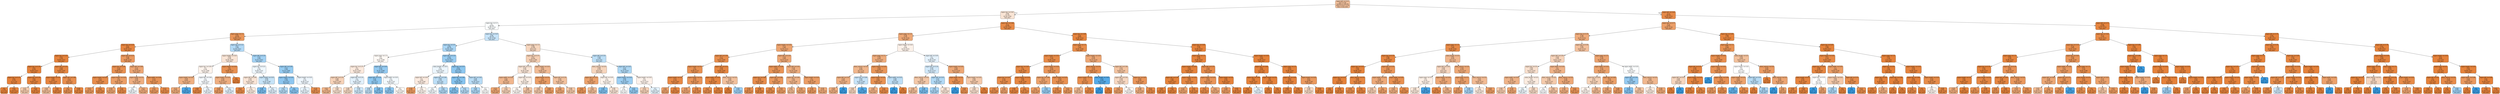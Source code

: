 digraph Tree {
node [shape=box, style="filled, rounded", color="black", fontname=helvetica] ;
edge [fontname=helvetica] ;
0 [label="region.left <= 0.53\ngini = 0.44\nsamples = 100.0%\nvalue = [0.67, 0.33]\nclass = text_item", fillcolor="#f2c09c"] ;
1 [label="region.top <= 0.81\n0.49\n71.5%\n[0.56, 0.44]\ntext_item", fillcolor="#f9e4d4"] ;
0 -> 1 [labeldistance=2.5, labelangle=45, headlabel="True"] ;
2 [label="region.top <= 0.3\n0.5\n60.6%\n[0.49, 0.51]\ntext_item", fillcolor="#fafdfe"] ;
1 -> 2 ;
3 [label="region.page <= 1.5\n0.24\n10.5%\n[0.86, 0.14]\ntext_item", fillcolor="#e9965a"] ;
2 -> 3 ;
4 [label="region.top <= 0.25\n0.07\n8.6%\n[0.97, 0.03]\ntext_item", fillcolor="#e68540"] ;
3 -> 4 ;
5 [label="region.top <= 0.22\n0.02\n7.2%\n[0.99, 0.01]\ntext_item", fillcolor="#e5823b"] ;
4 -> 5 ;
6 [label="region.top <= 0.19\n0.01\n6.5%\n[0.99, 0.01]\ntext_item", fillcolor="#e5823a"] ;
5 -> 6 ;
7 [label="region.top <= 0.12\n0.01\n4.7%\n[1.0, 0.0]\ntext_item", fillcolor="#e5813a"] ;
6 -> 7 ;
8 [label="0.0\n1.5%\n[1.0, 0.0]\ntext_item", fillcolor="#e58139"] ;
7 -> 8 ;
9 [label="0.01\n3.2%\n[0.99, 0.01]\ntext_item", fillcolor="#e5823a"] ;
7 -> 9 ;
10 [label="region.top <= 0.19\n0.03\n1.8%\n[0.99, 0.01]\ntext_item", fillcolor="#e5833c"] ;
6 -> 10 ;
11 [label="0.47\n0.0%\n[0.63, 0.37]\ntext_item", fillcolor="#f4caac"] ;
10 -> 11 ;
12 [label="0.03\n1.8%\n[0.99, 0.01]\ntext_item", fillcolor="#e5833c"] ;
10 -> 12 ;
13 [label="region.left <= 0.25\n0.08\n0.8%\n[0.96, 0.04]\ntext_item", fillcolor="#e68742"] ;
5 -> 13 ;
14 [label="region.height <= 0.0\n0.05\n0.6%\n[0.97, 0.03]\ntext_item", fillcolor="#e6843e"] ;
13 -> 14 ;
15 [label="0.44\n0.0%\n[0.68, 0.32]\ntext_item", fillcolor="#f1bd97"] ;
14 -> 15 ;
16 [label="0.05\n0.6%\n[0.98, 0.02]\ntext_item", fillcolor="#e6843e"] ;
14 -> 16 ;
17 [label="region.left <= 0.48\n0.17\n0.2%\n[0.9, 0.1]\ntext_item", fillcolor="#e88e4e"] ;
13 -> 17 ;
18 [label="0.2\n0.1%\n[0.88, 0.12]\ntext_item", fillcolor="#e89153"] ;
17 -> 18 ;
19 [label="0.06\n0.0%\n[0.97, 0.03]\ntext_item", fillcolor="#e6853f"] ;
17 -> 19 ;
20 [label="region.left <= 0.23\n0.26\n1.4%\n[0.84, 0.16]\ntext_item", fillcolor="#ea985e"] ;
4 -> 20 ;
21 [label="region.top <= 0.29\n0.19\n0.8%\n[0.89, 0.11]\ntext_item", fillcolor="#e89051"] ;
20 -> 21 ;
22 [label="region.height <= 0.01\n0.15\n0.6%\n[0.92, 0.08]\ntext_item", fillcolor="#e78c4b"] ;
21 -> 22 ;
23 [label="0.27\n0.1%\n[0.84, 0.16]\ntext_item", fillcolor="#ea995e"] ;
22 -> 23 ;
24 [label="0.11\n0.5%\n[0.94, 0.06]\ntext_item", fillcolor="#e78946"] ;
22 -> 24 ;
25 [label="region.height <= 0.01\n0.3\n0.2%\n[0.81, 0.19]\ntext_item", fillcolor="#eb9e66"] ;
21 -> 25 ;
26 [label="0.34\n0.2%\n[0.78, 0.22]\ntext_item", fillcolor="#eca470"] ;
25 -> 26 ;
27 [label="0.12\n0.0%\n[0.93, 0.07]\ntext_item", fillcolor="#e78a47"] ;
25 -> 27 ;
28 [label="region.left <= 0.46\n0.35\n0.5%\n[0.77, 0.23]\ntext_item", fillcolor="#eda674"] ;
20 -> 28 ;
29 [label="region.height <= 0.0\n0.39\n0.4%\n[0.74, 0.26]\ntext_item", fillcolor="#eeae80"] ;
28 -> 29 ;
30 [label="0.5\n0.0%\n[0.48, 0.52]\ntext_item", fillcolor="#f3f9fd"] ;
29 -> 30 ;
31 [label="0.37\n0.4%\n[0.75, 0.25]\ntext_item", fillcolor="#eeaa7a"] ;
29 -> 31 ;
32 [label="region.width <= 0.06\n0.23\n0.1%\n[0.87, 0.13]\ntext_item", fillcolor="#e99456"] ;
28 -> 32 ;
33 [label="0.27\n0.1%\n[0.84, 0.16]\ntext_item", fillcolor="#ea995f"] ;
32 -> 33 ;
34 [label="0.13\n0.1%\n[0.93, 0.07]\ntext_item", fillcolor="#e78b49"] ;
32 -> 34 ;
35 [label="region.top <= 0.12\n0.47\n1.9%\n[0.38, 0.62]\ntext_item", fillcolor="#b1d8f5"] ;
3 -> 35 ;
36 [label="region.height <= 0.01\n0.49\n0.3%\n[0.56, 0.44]\ntext_item", fillcolor="#f9e4d5"] ;
35 -> 36 ;
37 [label="region.top <= 0.05\n0.5\n0.3%\n[0.52, 0.48]\ntext_item", fillcolor="#fdf3ec"] ;
36 -> 37 ;
38 [label="region.height <= 0.01\n0.39\n0.0%\n[0.73, 0.27]\ntext_item", fillcolor="#eeaf81"] ;
37 -> 38 ;
39 [label="0.37\n0.0%\n[0.75, 0.25]\ntext_item", fillcolor="#edaa79"] ;
38 -> 39 ;
40 [label="0.17\n0.0%\n[0.09, 0.91]\ntext_item", fillcolor="#4da7e8"] ;
38 -> 40 ;
41 [label="region.left <= 0.06\n0.5\n0.2%\n[0.49, 0.51]\ntext_item", fillcolor="#f6fafe"] ;
37 -> 41 ;
42 [label="0.09\n0.0%\n[0.95, 0.05]\ntext_item", fillcolor="#e68743"] ;
41 -> 42 ;
43 [label="0.5\n0.2%\n[0.48, 0.52]\ntext_item", fillcolor="#eef6fd"] ;
41 -> 43 ;
44 [label="region.height <= 0.01\n0.2\n0.0%\n[0.89, 0.11]\ntext_item", fillcolor="#e89152"] ;
36 -> 44 ;
45 [label="region.height <= 0.01\n0.39\n0.0%\n[0.73, 0.27]\ntext_item", fillcolor="#eeae80"] ;
44 -> 45 ;
46 [label="0.29\n0.0%\n[0.82, 0.18]\ntext_item", fillcolor="#eb9c63"] ;
45 -> 46 ;
47 [label="0.5\n0.0%\n[0.46, 0.54]\ntext_item", fillcolor="#e1f0fb"] ;
45 -> 47 ;
48 [label="0.0\n0.0%\n[1.0, 0.0]\ntext_item", fillcolor="#e58139"] ;
44 -> 48 ;
49 [label="region.left <= 0.14\n0.45\n1.6%\n[0.35, 0.65]\ntext_item", fillcolor="#a2d1f3"] ;
35 -> 49 ;
50 [label="region.top <= 0.21\n0.5\n0.3%\n[0.48, 0.52]\ntext_item", fillcolor="#eff7fd"] ;
49 -> 50 ;
51 [label="region.left <= 0.04\n0.49\n0.1%\n[0.56, 0.44]\ntext_item", fillcolor="#f9e4d5"] ;
50 -> 51 ;
52 [label="0.13\n0.0%\n[0.93, 0.07]\ntext_item", fillcolor="#e78a48"] ;
51 -> 52 ;
53 [label="0.5\n0.1%\n[0.55, 0.45]\ntext_item", fillcolor="#fbeade"] ;
51 -> 53 ;
54 [label="region.height <= 0.01\n0.49\n0.2%\n[0.42, 0.58]\ntext_item", fillcolor="#c6e3f7"] ;
50 -> 54 ;
55 [label="0.36\n0.0%\n[0.24, 0.76]\ntext_item", fillcolor="#77bbed"] ;
54 -> 55 ;
56 [label="0.5\n0.1%\n[0.45, 0.55]\ntext_item", fillcolor="#deeefb"] ;
54 -> 56 ;
57 [label="region.left <= 0.45\n0.43\n1.4%\n[0.32, 0.68]\ntext_item", fillcolor="#95cbf1"] ;
49 -> 57 ;
58 [label="region.height <= 0.01\n0.42\n1.2%\n[0.3, 0.7]\ntext_item", fillcolor="#8dc6f0"] ;
57 -> 58 ;
59 [label="0.47\n0.3%\n[0.38, 0.62]\ntext_item", fillcolor="#b4daf5"] ;
58 -> 59 ;
60 [label="0.4\n0.9%\n[0.27, 0.73]\ntext_item", fillcolor="#84c2ef"] ;
58 -> 60 ;
61 [label="region.height <= 0.01\n0.5\n0.1%\n[0.48, 0.52]\ntext_item", fillcolor="#eef6fd"] ;
57 -> 61 ;
62 [label="0.5\n0.1%\n[0.47, 0.53]\ntext_item", fillcolor="#e7f3fc"] ;
61 -> 62 ;
63 [label="0.19\n0.0%\n[0.89, 0.11]\ntext_item", fillcolor="#e89051"] ;
61 -> 63 ;
64 [label="region.top <= 0.63\n0.49\n50.1%\n[0.42, 0.58]\ntext_item", fillcolor="#c7e3f8"] ;
2 -> 64 ;
65 [label="region.top <= 0.4\n0.46\n38.7%\n[0.36, 0.64]\ntext_item", fillcolor="#aad5f4"] ;
64 -> 65 ;
66 [label="region.page <= 1.5\n0.5\n7.6%\n[0.51, 0.49]\ntext_item", fillcolor="#fef9f5"] ;
65 -> 66 ;
67 [label="region.top <= 0.37\n0.5\n6.5%\n[0.55, 0.45]\ntext_item", fillcolor="#fbe9dd"] ;
66 -> 67 ;
68 [label="region.left <= 0.14\n0.48\n3.8%\n[0.61, 0.39]\ntext_item", fillcolor="#f6d2b8"] ;
67 -> 68 ;
69 [label="0.41\n1.0%\n[0.71, 0.29]\ntext_item", fillcolor="#efb489"] ;
68 -> 69 ;
70 [label="0.49\n2.8%\n[0.57, 0.43]\ntext_item", fillcolor="#f8dfcd"] ;
68 -> 70 ;
71 [label="region.left <= 0.14\n0.5\n2.7%\n[0.46, 0.54]\ntext_item", fillcolor="#e1f0fb"] ;
67 -> 71 ;
72 [label="0.48\n0.6%\n[0.59, 0.41]\ntext_item", fillcolor="#f7dac4"] ;
71 -> 72 ;
73 [label="0.49\n2.1%\n[0.43, 0.57]\ntext_item", fillcolor="#cce6f8"] ;
71 -> 73 ;
74 [label="region.left <= 0.45\n0.43\n1.1%\n[0.32, 0.68]\ntext_item", fillcolor="#94caf1"] ;
66 -> 74 ;
75 [label="region.left <= 0.16\n0.42\n1.0%\n[0.3, 0.7]\ntext_item", fillcolor="#8dc7f0"] ;
74 -> 75 ;
76 [label="0.48\n0.2%\n[0.4, 0.6]\ntext_item", fillcolor="#bedff6"] ;
75 -> 76 ;
77 [label="0.39\n0.8%\n[0.27, 0.73]\ntext_item", fillcolor="#81c1ee"] ;
75 -> 77 ;
78 [label="region.width <= 0.01\n0.5\n0.1%\n[0.48, 0.52]\ntext_item", fillcolor="#f3f9fd"] ;
74 -> 78 ;
79 [label="0.41\n0.0%\n[0.29, 0.71]\ntext_item", fillcolor="#8bc6f0"] ;
78 -> 79 ;
80 [label="0.5\n0.1%\n[0.51, 0.49]\ntext_item", fillcolor="#fdf8f4"] ;
78 -> 80 ;
81 [label="region.left <= 0.14\n0.44\n31.0%\n[0.33, 0.67]\ntext_item", fillcolor="#99cdf2"] ;
65 -> 81 ;
82 [label="value_length <= 10.0\n0.5\n5.2%\n[0.47, 0.53]\ntext_item", fillcolor="#ebf5fc"] ;
81 -> 82 ;
83 [label="region.left <= 0.05\n0.5\n2.6%\n[0.54, 0.46]\ntext_item", fillcolor="#fbeadf"] ;
82 -> 83 ;
84 [label="0.28\n0.2%\n[0.83, 0.17]\ntext_item", fillcolor="#ea9a60"] ;
83 -> 84 ;
85 [label="0.5\n2.5%\n[0.53, 0.47]\ntext_item", fillcolor="#fcf2eb"] ;
83 -> 85 ;
86 [label="region.top <= 0.44\n0.48\n2.5%\n[0.4, 0.6]\ntext_item", fillcolor="#bcdef6"] ;
82 -> 86 ;
87 [label="0.5\n0.6%\n[0.49, 0.51]\ntext_item", fillcolor="#f4fafe"] ;
86 -> 87 ;
88 [label="0.47\n2.0%\n[0.37, 0.63]\ntext_item", fillcolor="#afd7f4"] ;
86 -> 88 ;
89 [label="region.top <= 0.57\n0.42\n25.9%\n[0.3, 0.7]\ntext_item", fillcolor="#8dc7f0"] ;
81 -> 89 ;
90 [label="region.left <= 0.46\n0.4\n21.3%\n[0.28, 0.72]\ntext_item", fillcolor="#85c3ef"] ;
89 -> 90 ;
91 [label="0.39\n19.0%\n[0.27, 0.73]\ntext_item", fillcolor="#81c1ee"] ;
90 -> 91 ;
92 [label="0.47\n2.3%\n[0.38, 0.62]\ntext_item", fillcolor="#b3d9f5"] ;
90 -> 92 ;
93 [label="region.left <= 0.42\n0.48\n4.6%\n[0.39, 0.61]\ntext_item", fillcolor="#b8dcf6"] ;
89 -> 93 ;
94 [label="0.46\n3.8%\n[0.37, 0.63]\ntext_item", fillcolor="#abd6f4"] ;
93 -> 94 ;
95 [label="0.5\n0.8%\n[0.5, 0.5]\ntext_item", fillcolor="#fffefd"] ;
93 -> 95 ;
96 [label="region.page <= 1.5\n0.48\n11.4%\n[0.6, 0.4]\ntext_item", fillcolor="#f6d6be"] ;
64 -> 96 ;
97 [label="region.top <= 0.71\n0.47\n10.4%\n[0.62, 0.38]\ntext_item", fillcolor="#f5cfb3"] ;
96 -> 97 ;
98 [label="region.left <= 0.13\n0.49\n5.5%\n[0.56, 0.44]\ntext_item", fillcolor="#f9e4d5"] ;
97 -> 98 ;
99 [label="region.width <= 0.05\n0.42\n0.8%\n[0.7, 0.3]\ntext_item", fillcolor="#f0b68d"] ;
98 -> 99 ;
100 [label="0.35\n0.4%\n[0.78, 0.22]\ntext_item", fillcolor="#eca571"] ;
99 -> 100 ;
101 [label="0.47\n0.4%\n[0.62, 0.38]\ntext_item", fillcolor="#f5d0b5"] ;
99 -> 101 ;
102 [label="region.left <= 0.43\n0.5\n4.7%\n[0.54, 0.46]\ntext_item", fillcolor="#fbeee4"] ;
98 -> 102 ;
103 [label="0.5\n3.9%\n[0.51, 0.49]\ntext_item", fillcolor="#fef8f4"] ;
102 -> 103 ;
104 [label="0.46\n0.8%\n[0.65, 0.35]\ntext_item", fillcolor="#f3c5a4"] ;
102 -> 104 ;
105 [label="region.height <= 0.01\n0.43\n4.9%\n[0.68, 0.32]\ntext_item", fillcolor="#f1bb95"] ;
97 -> 105 ;
106 [label="region.height <= 0.0\n0.3\n0.6%\n[0.82, 0.18]\ntext_item", fillcolor="#eb9d65"] ;
105 -> 106 ;
107 [label="0.46\n0.0%\n[0.64, 0.36]\ntext_item", fillcolor="#f4c8a9"] ;
106 -> 107 ;
108 [label="0.28\n0.6%\n[0.83, 0.17]\ntext_item", fillcolor="#ea9b62"] ;
106 -> 108 ;
109 [label="region.left <= 0.14\n0.45\n4.3%\n[0.66, 0.34]\ntext_item", fillcolor="#f2c19d"] ;
105 -> 109 ;
110 [label="0.35\n0.8%\n[0.77, 0.23]\ntext_item", fillcolor="#eda673"] ;
109 -> 110 ;
111 [label="0.46\n3.5%\n[0.64, 0.36]\ntext_item", fillcolor="#f4c8a8"] ;
109 -> 111 ;
112 [label="region.left <= 0.14\n0.48\n1.0%\n[0.4, 0.6]\ntext_item", fillcolor="#bcdef6"] ;
96 -> 112 ;
113 [label="bbox_volumn <= 0.0\n0.48\n0.1%\n[0.6, 0.4]\ntext_item", fillcolor="#f6d5bd"] ;
112 -> 113 ;
114 [label="region.left <= 0.11\n0.33\n0.0%\n[0.79, 0.21]\ntext_item", fillcolor="#eca26c"] ;
113 -> 114 ;
115 [label="0.23\n0.0%\n[0.87, 0.13]\ntext_item", fillcolor="#e99457"] ;
114 -> 115 ;
116 [label="0.43\n0.0%\n[0.68, 0.32]\ntext_item", fillcolor="#f1bc95"] ;
114 -> 116 ;
117 [label="region.left <= 0.05\n0.5\n0.1%\n[0.53, 0.47]\ntext_item", fillcolor="#fcf3ec"] ;
113 -> 117 ;
118 [label="0.38\n0.0%\n[0.26, 0.74]\ntext_item", fillcolor="#7dbfee"] ;
117 -> 118 ;
119 [label="0.49\n0.1%\n[0.56, 0.44]\ntext_item", fillcolor="#f9e3d4"] ;
117 -> 119 ;
120 [label="region.left <= 0.41\n0.47\n0.9%\n[0.37, 0.63]\ntext_item", fillcolor="#add7f4"] ;
112 -> 120 ;
121 [label="region.height <= 0.01\n0.44\n0.7%\n[0.33, 0.67]\ntext_item", fillcolor="#9ccef2"] ;
120 -> 121 ;
122 [label="0.5\n0.1%\n[0.5, 0.5]\ntext_item", fillcolor="#feffff"] ;
121 -> 122 ;
123 [label="0.43\n0.6%\n[0.31, 0.69]\ntext_item", fillcolor="#91c9f1"] ;
121 -> 123 ;
124 [label="region.height <= 0.01\n0.5\n0.2%\n[0.53, 0.47]\ntext_item", fillcolor="#fcf1ea"] ;
120 -> 124 ;
125 [label="0.47\n0.1%\n[0.61, 0.39]\ntext_item", fillcolor="#f5d0b6"] ;
124 -> 125 ;
126 [label="0.5\n0.1%\n[0.46, 0.54]\ntext_item", fillcolor="#e2f1fb"] ;
124 -> 126 ;
127 [label="region.top <= 0.86\n0.12\n10.9%\n[0.94, 0.06]\ntext_item", fillcolor="#e78a47"] ;
1 -> 127 ;
128 [label="region.page <= 1.5\n0.36\n2.1%\n[0.76, 0.24]\ntext_item", fillcolor="#eda876"] ;
127 -> 128 ;
129 [label="region.height <= 0.01\n0.33\n1.9%\n[0.79, 0.21]\ntext_item", fillcolor="#eca36e"] ;
128 -> 129 ;
130 [label="region.left <= 0.36\n0.17\n0.3%\n[0.91, 0.09]\ntext_item", fillcolor="#e88e4d"] ;
129 -> 130 ;
131 [label="region.height <= 0.0\n0.2\n0.2%\n[0.89, 0.11]\ntext_item", fillcolor="#e89152"] ;
130 -> 131 ;
132 [label="region.height <= 0.0\n0.12\n0.1%\n[0.94, 0.06]\ntext_item", fillcolor="#e78946"] ;
131 -> 132 ;
133 [label="0.32\n0.0%\n[0.8, 0.2]\ntext_item", fillcolor="#eca16b"] ;
132 -> 133 ;
134 [label="0.07\n0.1%\n[0.96, 0.04]\ntext_item", fillcolor="#e68641"] ;
132 -> 134 ;
135 [label="region.height <= 0.0\n0.24\n0.1%\n[0.86, 0.14]\ntext_item", fillcolor="#e99559"] ;
131 -> 135 ;
136 [label="0.34\n0.1%\n[0.79, 0.21]\ntext_item", fillcolor="#eca36f"] ;
135 -> 136 ;
137 [label="0.16\n0.1%\n[0.91, 0.09]\ntext_item", fillcolor="#e88d4c"] ;
135 -> 137 ;
138 [label="region.left <= 0.53\n0.08\n0.1%\n[0.96, 0.04]\ntext_item", fillcolor="#e68742"] ;
130 -> 138 ;
139 [label="region.width <= 0.01\n0.07\n0.1%\n[0.96, 0.04]\ntext_item", fillcolor="#e68641"] ;
138 -> 139 ;
140 [label="0.17\n0.0%\n[0.91, 0.09]\ntext_item", fillcolor="#e88e4d"] ;
139 -> 140 ;
141 [label="0.05\n0.1%\n[0.97, 0.03]\ntext_item", fillcolor="#e6843e"] ;
139 -> 141 ;
142 [label="bbox_volumn <= 0.0\n0.44\n0.0%\n[0.67, 0.33]\ntext_item", fillcolor="#f2c09c"] ;
138 -> 142 ;
143 [label="0.0\n0.0%\n[1.0, 0.0]\ntext_item", fillcolor="#e58139"] ;
142 -> 143 ;
144 [label="0.44\n0.0%\n[0.33, 0.67]\ntext_item", fillcolor="#9ccef2"] ;
142 -> 144 ;
145 [label="region.left <= 0.14\n0.36\n1.6%\n[0.77, 0.23]\ntext_item", fillcolor="#eda775"] ;
129 -> 145 ;
146 [label="region.width <= 0.04\n0.23\n0.3%\n[0.87, 0.13]\ntext_item", fillcolor="#e99456"] ;
145 -> 146 ;
147 [label="region.top <= 0.84\n0.15\n0.1%\n[0.92, 0.08]\ntext_item", fillcolor="#e78c4b"] ;
146 -> 147 ;
148 [label="0.19\n0.1%\n[0.89, 0.11]\ntext_item", fillcolor="#e89051"] ;
147 -> 148 ;
149 [label="0.08\n0.0%\n[0.96, 0.04]\ntext_item", fillcolor="#e68641"] ;
147 -> 149 ;
150 [label="region.left <= 0.08\n0.27\n0.2%\n[0.84, 0.16]\ntext_item", fillcolor="#ea995e"] ;
146 -> 150 ;
151 [label="0.15\n0.0%\n[0.92, 0.08]\ntext_item", fillcolor="#e78c4a"] ;
150 -> 151 ;
152 [label="0.29\n0.2%\n[0.82, 0.18]\ntext_item", fillcolor="#eb9c63"] ;
150 -> 152 ;
153 [label="region.left <= 0.41\n0.38\n1.3%\n[0.74, 0.26]\ntext_item", fillcolor="#eead7e"] ;
145 -> 153 ;
154 [label="region.top <= 0.85\n0.41\n1.0%\n[0.72, 0.28]\ntext_item", fillcolor="#efb387"] ;
153 -> 154 ;
155 [label="0.42\n0.7%\n[0.7, 0.3]\ntext_item", fillcolor="#f0b88f"] ;
154 -> 155 ;
156 [label="0.34\n0.2%\n[0.78, 0.22]\ntext_item", fillcolor="#eca46f"] ;
154 -> 156 ;
157 [label="region.height <= 0.01\n0.3\n0.3%\n[0.82, 0.18]\ntext_item", fillcolor="#eb9d65"] ;
153 -> 157 ;
158 [label="0.26\n0.2%\n[0.84, 0.16]\ntext_item", fillcolor="#ea985d"] ;
157 -> 158 ;
159 [label="0.36\n0.1%\n[0.77, 0.23]\ntext_item", fillcolor="#eda876"] ;
157 -> 159 ;
160 [label="region.height <= 0.01\n0.5\n0.2%\n[0.53, 0.47]\ntext_item", fillcolor="#fcf1e9"] ;
128 -> 160 ;
161 [label="region.page <= 2.5\n0.38\n0.0%\n[0.75, 0.25]\ntext_item", fillcolor="#eeac7d"] ;
160 -> 161 ;
162 [label="bbox_volumn <= 0.0\n0.42\n0.0%\n[0.7, 0.3]\ntext_item", fillcolor="#f0b68c"] ;
161 -> 162 ;
163 [label="region.left <= 0.52\n0.39\n0.0%\n[0.73, 0.27]\ntext_item", fillcolor="#efb082"] ;
162 -> 163 ;
164 [label="0.39\n0.0%\n[0.74, 0.26]\ntext_item", fillcolor="#eeae80"] ;
163 -> 164 ;
165 [label="0.0\n0.0%\n[0.0, 1.0]\ntext_item", fillcolor="#399de5"] ;
163 -> 165 ;
166 [label="region.top <= 0.84\n0.49\n0.0%\n[0.42, 0.58]\ntext_item", fillcolor="#c6e3f8"] ;
162 -> 166 ;
167 [label="0.48\n0.0%\n[0.6, 0.4]\ntext_item", fillcolor="#f6d5bd"] ;
166 -> 167 ;
168 [label="0.2\n0.0%\n[0.11, 0.89]\ntext_item", fillcolor="#52a9e8"] ;
166 -> 168 ;
169 [label="region.height <= 0.01\n0.24\n0.0%\n[0.86, 0.14]\ntext_item", fillcolor="#e99659"] ;
161 -> 169 ;
170 [label="region.height <= 0.0\n0.21\n0.0%\n[0.88, 0.12]\ntext_item", fillcolor="#e89253"] ;
169 -> 170 ;
171 [label="0.39\n0.0%\n[0.73, 0.27]\ntext_item", fillcolor="#efaf82"] ;
170 -> 171 ;
172 [label="0.12\n0.0%\n[0.93, 0.07]\ntext_item", fillcolor="#e78a47"] ;
170 -> 172 ;
173 [label="region.width <= 0.01\n0.48\n0.0%\n[0.4, 0.6]\ntext_item", fillcolor="#bddef6"] ;
169 -> 173 ;
174 [label="0.0\n0.0%\n[0.0, 1.0]\ntext_item", fillcolor="#399de5"] ;
173 -> 174 ;
175 [label="0.0\n0.0%\n[1.0, 0.0]\ntext_item", fillcolor="#e58139"] ;
173 -> 175 ;
176 [label="region.left <= 0.45\n0.5\n0.2%\n[0.46, 0.54]\ntext_item", fillcolor="#e4f1fb"] ;
160 -> 176 ;
177 [label="region.left <= 0.16\n0.49\n0.1%\n[0.43, 0.57]\ntext_item", fillcolor="#d1e8f9"] ;
176 -> 177 ;
178 [label="bbox_volumn <= 0.0\n0.46\n0.0%\n[0.64, 0.36]\ntext_item", fillcolor="#f3c7a7"] ;
177 -> 178 ;
179 [label="0.44\n0.0%\n[0.68, 0.32]\ntext_item", fillcolor="#f1bc96"] ;
178 -> 179 ;
180 [label="0.36\n0.0%\n[0.24, 0.76]\ntext_item", fillcolor="#77bced"] ;
178 -> 180 ;
181 [label="region.left <= 0.41\n0.47\n0.1%\n[0.38, 0.62]\ntext_item", fillcolor="#b1d9f5"] ;
177 -> 181 ;
182 [label="0.46\n0.1%\n[0.36, 0.64]\ntext_item", fillcolor="#a8d4f4"] ;
181 -> 182 ;
183 [label="0.49\n0.0%\n[0.56, 0.44]\ntext_item", fillcolor="#fae5d6"] ;
181 -> 183 ;
184 [label="region.height <= 0.01\n0.36\n0.0%\n[0.77, 0.23]\ntext_item", fillcolor="#eda775"] ;
176 -> 184 ;
185 [label="region.width <= 0.0\n0.2\n0.0%\n[0.89, 0.11]\ntext_item", fillcolor="#e89153"] ;
184 -> 185 ;
186 [label="0.0\n0.0%\n[0.0, 1.0]\ntext_item", fillcolor="#399de5"] ;
185 -> 186 ;
187 [label="0.18\n0.0%\n[0.9, 0.1]\ntext_item", fillcolor="#e88f4f"] ;
185 -> 187 ;
188 [label="region.height <= 0.01\n0.46\n0.0%\n[0.64, 0.36]\ntext_item", fillcolor="#f4c9aa"] ;
184 -> 188 ;
189 [label="0.49\n0.0%\n[0.57, 0.43]\ntext_item", fillcolor="#f8decc"] ;
188 -> 189 ;
190 [label="0.0\n0.0%\n[1.0, 0.0]\ntext_item", fillcolor="#e58139"] ;
188 -> 190 ;
191 [label="region.top <= 0.89\n0.05\n8.8%\n[0.98, 0.02]\ntext_item", fillcolor="#e6843e"] ;
127 -> 191 ;
192 [label="region.page <= 1.5\n0.15\n1.6%\n[0.92, 0.08]\ntext_item", fillcolor="#e78c4a"] ;
191 -> 192 ;
193 [label="region.height <= 0.01\n0.12\n1.5%\n[0.94, 0.06]\ntext_item", fillcolor="#e78a47"] ;
192 -> 193 ;
194 [label="region.top <= 0.87\n0.1\n1.3%\n[0.95, 0.05]\ntext_item", fillcolor="#e68844"] ;
193 -> 194 ;
195 [label="region.top <= 0.87\n0.16\n0.3%\n[0.91, 0.09]\ntext_item", fillcolor="#e78d4c"] ;
194 -> 195 ;
196 [label="0.15\n0.3%\n[0.92, 0.08]\ntext_item", fillcolor="#e78c4b"] ;
195 -> 196 ;
197 [label="0.32\n0.0%\n[0.8, 0.2]\ntext_item", fillcolor="#eca06a"] ;
195 -> 197 ;
198 [label="region.height <= 0.01\n0.08\n1.0%\n[0.96, 0.04]\ntext_item", fillcolor="#e68641"] ;
194 -> 198 ;
199 [label="0.04\n0.3%\n[0.98, 0.02]\ntext_item", fillcolor="#e6843e"] ;
198 -> 199 ;
200 [label="0.1\n0.6%\n[0.95, 0.05]\ntext_item", fillcolor="#e68844"] ;
198 -> 200 ;
201 [label="region.height <= 0.01\n0.24\n0.2%\n[0.86, 0.14]\ntext_item", fillcolor="#e99559"] ;
193 -> 201 ;
202 [label="region.top <= 0.89\n0.33\n0.1%\n[0.79, 0.21]\ntext_item", fillcolor="#eca26c"] ;
201 -> 202 ;
203 [label="0.3\n0.1%\n[0.81, 0.19]\ntext_item", fillcolor="#eb9e66"] ;
202 -> 203 ;
204 [label="0.43\n0.0%\n[0.32, 0.68]\ntext_item", fillcolor="#95cbf1"] ;
202 -> 204 ;
205 [label="region.height <= 0.01\n0.19\n0.2%\n[0.89, 0.11]\ntext_item", fillcolor="#e89051"] ;
201 -> 205 ;
206 [label="0.16\n0.1%\n[0.91, 0.09]\ntext_item", fillcolor="#e78d4c"] ;
205 -> 206 ;
207 [label="0.27\n0.0%\n[0.84, 0.16]\ntext_item", fillcolor="#ea995e"] ;
205 -> 207 ;
208 [label="region.height <= 0.01\n0.36\n0.1%\n[0.77, 0.23]\ntext_item", fillcolor="#eda775"] ;
192 -> 208 ;
209 [label="bbox_volumn <= 0.0\n0.19\n0.1%\n[0.89, 0.11]\ntext_item", fillcolor="#e89051"] ;
208 -> 209 ;
210 [label="region.height <= 0.0\n0.17\n0.1%\n[0.9, 0.1]\ntext_item", fillcolor="#e88e4e"] ;
209 -> 210 ;
211 [label="0.43\n0.0%\n[0.69, 0.31]\ntext_item", fillcolor="#f1ba93"] ;
210 -> 211 ;
212 [label="0.12\n0.1%\n[0.94, 0.06]\ntext_item", fillcolor="#e78946"] ;
210 -> 212 ;
213 [label="value_length <= 34.0\n0.22\n0.0%\n[0.12, 0.88]\ntext_item", fillcolor="#55abe9"] ;
209 -> 213 ;
214 [label="0.0\n0.0%\n[0.0, 1.0]\ntext_item", fillcolor="#399de5"] ;
213 -> 214 ;
215 [label="0.0\n0.0%\n[1.0, 0.0]\ntext_item", fillcolor="#e58139"] ;
213 -> 215 ;
216 [label="region.left <= 0.38\n0.45\n0.1%\n[0.66, 0.34]\ntext_item", fillcolor="#f3c3a0"] ;
208 -> 216 ;
217 [label="region.left <= 0.16\n0.48\n0.1%\n[0.59, 0.41]\ntext_item", fillcolor="#f7d7c0"] ;
216 -> 217 ;
218 [label="0.31\n0.0%\n[0.81, 0.19]\ntext_item", fillcolor="#eb9f69"] ;
217 -> 218 ;
219 [label="0.5\n0.0%\n[0.52, 0.48]\ntext_item", fillcolor="#fdf7f3"] ;
217 -> 219 ;
220 [label="region.top <= 0.87\n0.24\n0.0%\n[0.86, 0.14]\ntext_item", fillcolor="#e99559"] ;
216 -> 220 ;
221 [label="0.38\n0.0%\n[0.74, 0.26]\ntext_item", fillcolor="#eead7e"] ;
220 -> 221 ;
222 [label="0.13\n0.0%\n[0.93, 0.07]\ntext_item", fillcolor="#e78a48"] ;
220 -> 222 ;
223 [label="region.top <= 0.92\n0.02\n7.1%\n[0.99, 0.01]\ntext_item", fillcolor="#e5823b"] ;
191 -> 223 ;
224 [label="region.page <= 1.5\n0.04\n2.2%\n[0.98, 0.02]\ntext_item", fillcolor="#e6843d"] ;
223 -> 224 ;
225 [label="region.height <= 0.01\n0.03\n2.0%\n[0.98, 0.02]\ntext_item", fillcolor="#e5833c"] ;
224 -> 225 ;
226 [label="region.left <= 0.29\n0.02\n1.8%\n[0.99, 0.01]\ntext_item", fillcolor="#e5833b"] ;
225 -> 226 ;
227 [label="0.04\n0.8%\n[0.98, 0.02]\ntext_item", fillcolor="#e5833d"] ;
226 -> 227 ;
228 [label="0.01\n1.0%\n[0.99, 0.01]\ntext_item", fillcolor="#e5823a"] ;
226 -> 228 ;
229 [label="region.height <= 0.01\n0.09\n0.2%\n[0.95, 0.05]\ntext_item", fillcolor="#e68843"] ;
225 -> 229 ;
230 [label="0.33\n0.0%\n[0.79, 0.21]\ntext_item", fillcolor="#eca26c"] ;
229 -> 230 ;
231 [label="0.07\n0.2%\n[0.96, 0.04]\ntext_item", fillcolor="#e68640"] ;
229 -> 231 ;
232 [label="region.left <= 0.37\n0.16\n0.2%\n[0.91, 0.09]\ntext_item", fillcolor="#e88d4d"] ;
224 -> 232 ;
233 [label="region.height <= 0.01\n0.23\n0.1%\n[0.87, 0.13]\ntext_item", fillcolor="#e99457"] ;
232 -> 233 ;
234 [label="0.13\n0.1%\n[0.93, 0.07]\ntext_item", fillcolor="#e78a48"] ;
233 -> 234 ;
235 [label="0.37\n0.0%\n[0.76, 0.24]\ntext_item", fillcolor="#eda978"] ;
233 -> 235 ;
236 [label="region.height <= 0.0\n0.02\n0.1%\n[0.99, 0.01]\ntext_item", fillcolor="#e5823b"] ;
232 -> 236 ;
237 [label="0.28\n0.0%\n[0.83, 0.17]\ntext_item", fillcolor="#ea9a61"] ;
236 -> 237 ;
238 [label="0.02\n0.1%\n[0.99, 0.01]\ntext_item", fillcolor="#e5823b"] ;
236 -> 238 ;
239 [label="region.height <= 0.01\n0.01\n4.9%\n[0.99, 0.01]\ntext_item", fillcolor="#e5823a"] ;
223 -> 239 ;
240 [label="region.top <= 0.94\n0.01\n4.4%\n[1.0, 0.0]\ntext_item", fillcolor="#e5813a"] ;
239 -> 240 ;
241 [label="region.top <= 0.94\n0.01\n1.8%\n[0.99, 0.01]\ntext_item", fillcolor="#e5823a"] ;
240 -> 241 ;
242 [label="0.01\n1.8%\n[0.99, 0.01]\ntext_item", fillcolor="#e5823a"] ;
241 -> 242 ;
243 [label="0.5\n0.0%\n[0.47, 0.53]\ntext_item", fillcolor="#e6f3fc"] ;
241 -> 243 ;
244 [label="region.height <= 0.0\n0.0\n2.6%\n[1.0, 0.0]\ntext_item", fillcolor="#e58139"] ;
240 -> 244 ;
245 [label="0.01\n0.6%\n[1.0, 0.0]\ntext_item", fillcolor="#e5823a"] ;
244 -> 245 ;
246 [label="0.0\n2.0%\n[1.0, 0.0]\ntext_item", fillcolor="#e58139"] ;
244 -> 246 ;
247 [label="region.page <= 2.5\n0.03\n0.5%\n[0.98, 0.02]\ntext_item", fillcolor="#e5833c"] ;
239 -> 247 ;
248 [label="region.top <= 0.93\n0.03\n0.5%\n[0.99, 0.01]\ntext_item", fillcolor="#e5833c"] ;
247 -> 248 ;
249 [label="0.06\n0.2%\n[0.97, 0.03]\ntext_item", fillcolor="#e6853f"] ;
248 -> 249 ;
250 [label="0.01\n0.3%\n[0.99, 0.01]\ntext_item", fillcolor="#e5823a"] ;
248 -> 250 ;
251 [label="region.height <= 0.01\n0.27\n0.0%\n[0.84, 0.16]\ntext_item", fillcolor="#ea995e"] ;
247 -> 251 ;
252 [label="0.48\n0.0%\n[0.59, 0.41]\ntext_item", fillcolor="#f7d8c1"] ;
251 -> 252 ;
253 [label="0.04\n0.0%\n[0.98, 0.02]\ntext_item", fillcolor="#e6843d"] ;
251 -> 253 ;
254 [label="region.left <= 0.62\n0.13\n28.5%\n[0.93, 0.07]\ntext_item", fillcolor="#e78a48"] ;
0 -> 254 [labeldistance=2.5, labelangle=-45, headlabel="False"] ;
255 [label="region.top <= 0.77\n0.31\n6.8%\n[0.81, 0.19]\ntext_item", fillcolor="#eb9f69"] ;
254 -> 255 ;
256 [label="region.top <= 0.35\n0.38\n5.1%\n[0.75, 0.25]\ntext_item", fillcolor="#eeab7b"] ;
255 -> 256 ;
257 [label="region.page <= 1.5\n0.12\n1.6%\n[0.94, 0.06]\ntext_item", fillcolor="#e78a47"] ;
256 -> 257 ;
258 [label="region.top <= 0.31\n0.06\n1.4%\n[0.97, 0.03]\ntext_item", fillcolor="#e68540"] ;
257 -> 258 ;
259 [label="region.top <= 0.25\n0.03\n1.2%\n[0.98, 0.02]\ntext_item", fillcolor="#e5833c"] ;
258 -> 259 ;
260 [label="region.top <= 0.21\n0.01\n0.9%\n[1.0, 0.0]\ntext_item", fillcolor="#e5823a"] ;
259 -> 260 ;
261 [label="0.0\n0.6%\n[1.0, 0.0]\ntext_item", fillcolor="#e58139"] ;
260 -> 261 ;
262 [label="0.03\n0.3%\n[0.99, 0.01]\ntext_item", fillcolor="#e5833c"] ;
260 -> 262 ;
263 [label="bbox_volumn <= 0.0\n0.09\n0.3%\n[0.95, 0.05]\ntext_item", fillcolor="#e68843"] ;
259 -> 263 ;
264 [label="0.16\n0.1%\n[0.91, 0.09]\ntext_item", fillcolor="#e88d4c"] ;
263 -> 264 ;
265 [label="0.05\n0.2%\n[0.97, 0.03]\ntext_item", fillcolor="#e6843e"] ;
263 -> 265 ;
266 [label="region.left <= 0.55\n0.23\n0.2%\n[0.87, 0.13]\ntext_item", fillcolor="#e99457"] ;
258 -> 266 ;
267 [label="region.width <= 0.03\n0.36\n0.0%\n[0.76, 0.24]\ntext_item", fillcolor="#eda978"] ;
266 -> 267 ;
268 [label="0.47\n0.0%\n[0.63, 0.37]\ntext_item", fillcolor="#f4cbae"] ;
267 -> 268 ;
269 [label="0.3\n0.0%\n[0.81, 0.19]\ntext_item", fillcolor="#eb9e66"] ;
267 -> 269 ;
270 [label="region.width <= 0.01\n0.19\n0.2%\n[0.89, 0.11]\ntext_item", fillcolor="#e89050"] ;
266 -> 270 ;
271 [label="0.39\n0.0%\n[0.74, 0.26]\ntext_item", fillcolor="#eeae80"] ;
270 -> 271 ;
272 [label="0.17\n0.2%\n[0.91, 0.09]\ntext_item", fillcolor="#e88e4d"] ;
270 -> 272 ;
273 [label="value_length <= 6.0\n0.42\n0.2%\n[0.7, 0.3]\ntext_item", fillcolor="#f0b68d"] ;
257 -> 273 ;
274 [label="region.left <= 0.59\n0.48\n0.1%\n[0.6, 0.4]\ntext_item", fillcolor="#f6d5be"] ;
273 -> 274 ;
275 [label="region.page <= 4.5\n0.5\n0.1%\n[0.53, 0.47]\ntext_item", fillcolor="#fcefe5"] ;
274 -> 275 ;
276 [label="0.49\n0.0%\n[0.55, 0.45]\ntext_item", fillcolor="#fae7d9"] ;
275 -> 276 ;
277 [label="0.11\n0.0%\n[0.06, 0.94]\ntext_item", fillcolor="#45a3e7"] ;
275 -> 277 ;
278 [label="region.height <= 0.01\n0.36\n0.0%\n[0.77, 0.23]\ntext_item", fillcolor="#eda775"] ;
274 -> 278 ;
279 [label="0.1\n0.0%\n[0.95, 0.05]\ntext_item", fillcolor="#e68844"] ;
278 -> 279 ;
280 [label="0.41\n0.0%\n[0.71, 0.29]\ntext_item", fillcolor="#efb388"] ;
278 -> 280 ;
281 [label="bbox_volumn <= 0.0\n0.36\n0.1%\n[0.77, 0.23]\ntext_item", fillcolor="#eda876"] ;
273 -> 281 ;
282 [label="region.page <= 4.5\n0.31\n0.1%\n[0.81, 0.19]\ntext_item", fillcolor="#eb9f68"] ;
281 -> 282 ;
283 [label="0.29\n0.1%\n[0.82, 0.18]\ntext_item", fillcolor="#eb9c64"] ;
282 -> 283 ;
284 [label="0.46\n0.0%\n[0.35, 0.65]\ntext_item", fillcolor="#a5d2f3"] ;
282 -> 284 ;
285 [label="bbox_volumn <= 0.0\n0.43\n0.0%\n[0.69, 0.31]\ntext_item", fillcolor="#f1ba93"] ;
281 -> 285 ;
286 [label="0.5\n0.0%\n[0.55, 0.45]\ntext_item", fillcolor="#fae8db"] ;
285 -> 286 ;
287 [label="0.29\n0.0%\n[0.82, 0.18]\ntext_item", fillcolor="#eb9c64"] ;
285 -> 287 ;
288 [label="region.top <= 0.59\n0.45\n3.5%\n[0.67, 0.33]\ntext_item", fillcolor="#f2c09d"] ;
256 -> 288 ;
289 [label="region.left <= 0.59\n0.48\n2.3%\n[0.61, 0.39]\ntext_item", fillcolor="#f6d3ba"] ;
288 -> 289 ;
290 [label="region.top <= 0.4\n0.49\n1.8%\n[0.57, 0.43]\ntext_item", fillcolor="#f8dfcd"] ;
289 -> 290 ;
291 [label="region.width <= 0.03\n0.41\n0.3%\n[0.71, 0.29]\ntext_item", fillcolor="#efb388"] ;
290 -> 291 ;
292 [label="0.46\n0.1%\n[0.63, 0.37]\ntext_item", fillcolor="#f4c9ab"] ;
291 -> 292 ;
293 [label="0.34\n0.2%\n[0.79, 0.21]\ntext_item", fillcolor="#eca36f"] ;
291 -> 293 ;
294 [label="value_length <= 6.0\n0.5\n1.5%\n[0.54, 0.46]\ntext_item", fillcolor="#fbebdf"] ;
290 -> 294 ;
295 [label="0.5\n0.6%\n[0.48, 0.52]\ntext_item", fillcolor="#eef7fd"] ;
294 -> 295 ;
296 [label="0.49\n0.9%\n[0.59, 0.41]\ntext_item", fillcolor="#f7dac5"] ;
294 -> 296 ;
297 [label="region.width <= 0.02\n0.4\n0.5%\n[0.72, 0.28]\ntext_item", fillcolor="#efb287"] ;
289 -> 297 ;
298 [label="bbox_volumn <= 0.0\n0.46\n0.2%\n[0.63, 0.37]\ntext_item", fillcolor="#f4caab"] ;
297 -> 298 ;
299 [label="0.5\n0.0%\n[0.5, 0.5]\ntext_item", fillcolor="#fcfdff"] ;
298 -> 299 ;
300 [label="0.45\n0.2%\n[0.66, 0.34]\ntext_item", fillcolor="#f2c2a0"] ;
298 -> 300 ;
301 [label="bbox_volumn <= 0.0\n0.36\n0.4%\n[0.76, 0.24]\ntext_item", fillcolor="#eda877"] ;
297 -> 301 ;
302 [label="0.38\n0.3%\n[0.74, 0.26]\ntext_item", fillcolor="#eeac7d"] ;
301 -> 302 ;
303 [label="0.23\n0.0%\n[0.87, 0.13]\ntext_item", fillcolor="#e99457"] ;
301 -> 303 ;
304 [label="region.page <= 2.5\n0.34\n1.2%\n[0.79, 0.21]\ntext_item", fillcolor="#eca36f"] ;
288 -> 304 ;
305 [label="region.width <= 0.01\n0.33\n1.1%\n[0.79, 0.21]\ntext_item", fillcolor="#eca26c"] ;
304 -> 305 ;
306 [label="region.top <= 0.65\n0.47\n0.1%\n[0.61, 0.39]\ntext_item", fillcolor="#f5d1b6"] ;
305 -> 306 ;
307 [label="0.5\n0.0%\n[0.53, 0.47]\ntext_item", fillcolor="#fcf2eb"] ;
306 -> 307 ;
308 [label="0.43\n0.0%\n[0.69, 0.31]\ntext_item", fillcolor="#f1ba93"] ;
306 -> 308 ;
309 [label="region.top <= 0.65\n0.31\n1.1%\n[0.81, 0.19]\ntext_item", fillcolor="#eba069"] ;
305 -> 309 ;
310 [label="0.36\n0.4%\n[0.76, 0.24]\ntext_item", fillcolor="#eda877"] ;
309 -> 310 ;
311 [label="0.28\n0.6%\n[0.83, 0.17]\ntext_item", fillcolor="#ea9a61"] ;
309 -> 311 ;
312 [label="region.width <= 0.03\n0.5\n0.0%\n[0.49, 0.51]\ntext_item", fillcolor="#fbfdfe"] ;
304 -> 312 ;
313 [label="region.left <= 0.59\n0.43\n0.0%\n[0.32, 0.68]\ntext_item", fillcolor="#95caf1"] ;
312 -> 313 ;
314 [label="0.39\n0.0%\n[0.27, 0.73]\ntext_item", fillcolor="#82c1ef"] ;
313 -> 314 ;
315 [label="0.45\n0.0%\n[0.65, 0.35]\ntext_item", fillcolor="#f3c5a4"] ;
313 -> 315 ;
316 [label="bbox_volumn <= 0.0\n0.42\n0.0%\n[0.7, 0.3]\ntext_item", fillcolor="#f0b78e"] ;
312 -> 316 ;
317 [label="0.5\n0.0%\n[0.55, 0.45]\ntext_item", fillcolor="#fae9dd"] ;
316 -> 317 ;
318 [label="0.36\n0.0%\n[0.77, 0.23]\ntext_item", fillcolor="#eda775"] ;
316 -> 318 ;
319 [label="region.top <= 0.85\n0.06\n1.7%\n[0.97, 0.03]\ntext_item", fillcolor="#e6853f"] ;
255 -> 319 ;
320 [label="region.page <= 1.5\n0.21\n0.4%\n[0.88, 0.12]\ntext_item", fillcolor="#e89253"] ;
319 -> 320 ;
321 [label="region.height <= 0.01\n0.17\n0.3%\n[0.91, 0.09]\ntext_item", fillcolor="#e88e4e"] ;
320 -> 321 ;
322 [label="region.left <= 0.53\n0.06\n0.1%\n[0.97, 0.03]\ntext_item", fillcolor="#e68540"] ;
321 -> 322 ;
323 [label="region.left <= 0.53\n0.48\n0.0%\n[0.6, 0.4]\ntext_item", fillcolor="#f6d5bd"] ;
322 -> 323 ;
324 [label="0.0\n0.0%\n[1.0, 0.0]\ntext_item", fillcolor="#e58139"] ;
323 -> 324 ;
325 [label="0.0\n0.0%\n[0.0, 1.0]\ntext_item", fillcolor="#399de5"] ;
323 -> 325 ;
326 [label="region.height <= 0.01\n0.06\n0.1%\n[0.97, 0.03]\ntext_item", fillcolor="#e6853f"] ;
322 -> 326 ;
327 [label="0.02\n0.1%\n[0.99, 0.01]\ntext_item", fillcolor="#e5823b"] ;
326 -> 327 ;
328 [label="0.1\n0.0%\n[0.95, 0.05]\ntext_item", fillcolor="#e68843"] ;
326 -> 328 ;
329 [label="region.height <= 0.01\n0.22\n0.2%\n[0.88, 0.12]\ntext_item", fillcolor="#e99355"] ;
321 -> 329 ;
330 [label="0.0\n0.0%\n[0.0, 1.0]\ntext_item", fillcolor="#399de5"] ;
329 -> 330 ;
331 [label="region.width <= 0.04\n0.21\n0.2%\n[0.88, 0.12]\ntext_item", fillcolor="#e99254"] ;
329 -> 331 ;
332 [label="0.26\n0.1%\n[0.84, 0.16]\ntext_item", fillcolor="#ea985e"] ;
331 -> 332 ;
333 [label="0.16\n0.1%\n[0.91, 0.09]\ntext_item", fillcolor="#e78d4c"] ;
331 -> 333 ;
334 [label="value_length <= 6.0\n0.44\n0.0%\n[0.67, 0.33]\ntext_item", fillcolor="#f2c09b"] ;
320 -> 334 ;
335 [label="region.height <= 0.01\n0.5\n0.0%\n[0.5, 0.5]\ntext_item", fillcolor="#ffffff"] ;
334 -> 335 ;
336 [label="region.height <= 0.0\n0.33\n0.0%\n[0.79, 0.21]\ntext_item", fillcolor="#eca26c"] ;
335 -> 336 ;
337 [label="0.28\n0.0%\n[0.17, 0.83]\ntext_item", fillcolor="#61b1ea"] ;
336 -> 337 ;
338 [label="0.17\n0.0%\n[0.91, 0.09]\ntext_item", fillcolor="#e88e4d"] ;
336 -> 338 ;
339 [label="region.left <= 0.54\n0.47\n0.0%\n[0.39, 0.61]\ntext_item", fillcolor="#b6dbf5"] ;
335 -> 339 ;
340 [label="0.0\n0.0%\n[1.0, 0.0]\ntext_item", fillcolor="#e58139"] ;
339 -> 340 ;
341 [label="0.46\n0.0%\n[0.36, 0.64]\ntext_item", fillcolor="#a9d4f4"] ;
339 -> 341 ;
342 [label="bbox_volumn <= 0.0\n0.29\n0.0%\n[0.82, 0.18]\ntext_item", fillcolor="#eb9c64"] ;
334 -> 342 ;
343 [label="0.0\n0.0%\n[1.0, 0.0]\ntext_item", fillcolor="#e58139"] ;
342 -> 343 ;
344 [label="bbox_volumn <= 0.0\n0.35\n0.0%\n[0.78, 0.22]\ntext_item", fillcolor="#eca572"] ;
342 -> 344 ;
345 [label="0.0\n0.0%\n[0.0, 1.0]\ntext_item", fillcolor="#399de5"] ;
344 -> 345 ;
346 [label="0.32\n0.0%\n[0.8, 0.2]\ntext_item", fillcolor="#eba069"] ;
344 -> 346 ;
347 [label="region.top <= 0.87\n0.01\n1.4%\n[0.99, 0.01]\ntext_item", fillcolor="#e5823a"] ;
319 -> 347 ;
348 [label="region.height <= 0.01\n0.11\n0.1%\n[0.94, 0.06]\ntext_item", fillcolor="#e78945"] ;
347 -> 348 ;
349 [label="region.top <= 0.87\n0.06\n0.1%\n[0.97, 0.03]\ntext_item", fillcolor="#e68540"] ;
348 -> 349 ;
350 [label="value_length <= 6.0\n0.05\n0.1%\n[0.97, 0.03]\ntext_item", fillcolor="#e6843e"] ;
349 -> 350 ;
351 [label="0.09\n0.0%\n[0.95, 0.05]\ntext_item", fillcolor="#e68743"] ;
350 -> 351 ;
352 [label="0.02\n0.0%\n[0.99, 0.01]\ntext_item", fillcolor="#e5823b"] ;
350 -> 352 ;
353 [label="region.left <= 0.55\n0.5\n0.0%\n[0.5, 0.5]\ntext_item", fillcolor="#ffffff"] ;
349 -> 353 ;
354 [label="0.0\n0.0%\n[0.0, 1.0]\ntext_item", fillcolor="#399de5"] ;
353 -> 354 ;
355 [label="0.32\n0.0%\n[0.8, 0.2]\ntext_item", fillcolor="#eca06a"] ;
353 -> 355 ;
356 [label="region.width <= 0.03\n0.3\n0.0%\n[0.82, 0.18]\ntext_item", fillcolor="#eb9d65"] ;
348 -> 356 ;
357 [label="region.height <= 0.01\n0.46\n0.0%\n[0.64, 0.36]\ntext_item", fillcolor="#f4c8a8"] ;
356 -> 357 ;
358 [label="0.46\n0.0%\n[0.36, 0.64]\ntext_item", fillcolor="#aad5f4"] ;
357 -> 358 ;
359 [label="0.0\n0.0%\n[1.0, 0.0]\ntext_item", fillcolor="#e58139"] ;
357 -> 359 ;
360 [label="region.left <= 0.53\n0.17\n0.0%\n[0.91, 0.09]\ntext_item", fillcolor="#e88e4d"] ;
356 -> 360 ;
361 [label="0.0\n0.0%\n[0.0, 1.0]\ntext_item", fillcolor="#399de5"] ;
360 -> 361 ;
362 [label="0.15\n0.0%\n[0.92, 0.08]\ntext_item", fillcolor="#e78c4a"] ;
360 -> 362 ;
363 [label="region.page <= 1.5\n0.01\n1.3%\n[1.0, 0.0]\ntext_item", fillcolor="#e5813a"] ;
347 -> 363 ;
364 [label="region.top <= 0.9\n0.0\n1.2%\n[1.0, 0.0]\ntext_item", fillcolor="#e58139"] ;
363 -> 364 ;
365 [label="region.top <= 0.9\n0.02\n0.1%\n[0.99, 0.01]\ntext_item", fillcolor="#e5823b"] ;
364 -> 365 ;
366 [label="0.02\n0.1%\n[0.99, 0.01]\ntext_item", fillcolor="#e5823b"] ;
365 -> 366 ;
367 [label="0.38\n0.0%\n[0.75, 0.25]\ntext_item", fillcolor="#eeab7b"] ;
365 -> 367 ;
368 [label="region.left <= 0.58\n0.0\n1.0%\n[1.0, 0.0]\ntext_item", fillcolor="#e58139"] ;
364 -> 368 ;
369 [label="0.0\n0.6%\n[1.0, 0.0]\ntext_item", fillcolor="#e58139"] ;
368 -> 369 ;
370 [label="0.0\n0.4%\n[1.0, 0.0]\ntext_item", fillcolor="#e58139"] ;
368 -> 370 ;
371 [label="region.height <= 0.01\n0.04\n0.1%\n[0.98, 0.02]\ntext_item", fillcolor="#e6843e"] ;
363 -> 371 ;
372 [label="region.top <= 0.89\n0.01\n0.1%\n[1.0, 0.0]\ntext_item", fillcolor="#e5813a"] ;
371 -> 372 ;
373 [label="0.11\n0.0%\n[0.94, 0.06]\ntext_item", fillcolor="#e78946"] ;
372 -> 373 ;
374 [label="0.0\n0.1%\n[1.0, 0.0]\ntext_item", fillcolor="#e58139"] ;
372 -> 374 ;
375 [label="region.height <= 0.01\n0.14\n0.0%\n[0.92, 0.08]\ntext_item", fillcolor="#e78c49"] ;
371 -> 375 ;
376 [label="0.5\n0.0%\n[0.53, 0.47]\ntext_item", fillcolor="#fcf2eb"] ;
375 -> 376 ;
377 [label="0.08\n0.0%\n[0.96, 0.04]\ntext_item", fillcolor="#e68742"] ;
375 -> 377 ;
378 [label="region.left <= 0.71\n0.06\n21.8%\n[0.97, 0.03]\ntext_item", fillcolor="#e6853f"] ;
254 -> 378 ;
379 [label="region.top <= 0.83\n0.13\n7.1%\n[0.93, 0.07]\ntext_item", fillcolor="#e78b48"] ;
378 -> 379 ;
380 [label="region.top <= 0.35\n0.16\n5.6%\n[0.91, 0.09]\ntext_item", fillcolor="#e88e4d"] ;
379 -> 380 ;
381 [label="region.page <= 1.5\n0.04\n2.3%\n[0.98, 0.02]\ntext_item", fillcolor="#e6843d"] ;
380 -> 381 ;
382 [label="region.top <= 0.32\n0.02\n2.1%\n[0.99, 0.01]\ntext_item", fillcolor="#e5833b"] ;
381 -> 382 ;
383 [label="region.height <= 0.0\n0.01\n1.8%\n[0.99, 0.01]\ntext_item", fillcolor="#e5823a"] ;
382 -> 383 ;
384 [label="0.38\n0.0%\n[0.75, 0.25]\ntext_item", fillcolor="#eeab7b"] ;
383 -> 384 ;
385 [label="0.01\n1.8%\n[0.99, 0.01]\ntext_item", fillcolor="#e5823a"] ;
383 -> 385 ;
386 [label="value_length <= 6.0\n0.1\n0.3%\n[0.95, 0.05]\ntext_item", fillcolor="#e68844"] ;
382 -> 386 ;
387 [label="0.2\n0.1%\n[0.89, 0.11]\ntext_item", fillcolor="#e89152"] ;
386 -> 387 ;
388 [label="0.06\n0.2%\n[0.97, 0.03]\ntext_item", fillcolor="#e68540"] ;
386 -> 388 ;
389 [label="region.top <= 0.14\n0.22\n0.2%\n[0.87, 0.13]\ntext_item", fillcolor="#e99356"] ;
381 -> 389 ;
390 [label="region.left <= 0.65\n0.08\n0.0%\n[0.96, 0.04]\ntext_item", fillcolor="#e68641"] ;
389 -> 390 ;
391 [label="0.19\n0.0%\n[0.9, 0.1]\ntext_item", fillcolor="#e89050"] ;
390 -> 391 ;
392 [label="0.02\n0.0%\n[0.99, 0.01]\ntext_item", fillcolor="#e5823b"] ;
390 -> 392 ;
393 [label="bbox_volumn <= 0.0\n0.26\n0.2%\n[0.85, 0.15]\ntext_item", fillcolor="#ea985d"] ;
389 -> 393 ;
394 [label="0.34\n0.1%\n[0.78, 0.22]\ntext_item", fillcolor="#eca571"] ;
393 -> 394 ;
395 [label="0.21\n0.1%\n[0.88, 0.12]\ntext_item", fillcolor="#e89253"] ;
393 -> 395 ;
396 [label="region.top <= 0.61\n0.24\n3.3%\n[0.86, 0.14]\ntext_item", fillcolor="#e99558"] ;
380 -> 396 ;
397 [label="region.width <= 0.02\n0.27\n2.2%\n[0.84, 0.16]\ntext_item", fillcolor="#ea9a60"] ;
396 -> 397 ;
398 [label="region.left <= 0.65\n0.36\n0.6%\n[0.77, 0.23]\ntext_item", fillcolor="#eda774"] ;
397 -> 398 ;
399 [label="0.43\n0.2%\n[0.69, 0.31]\ntext_item", fillcolor="#f1ba93"] ;
398 -> 399 ;
400 [label="0.3\n0.4%\n[0.82, 0.18]\ntext_item", fillcolor="#eb9e66"] ;
398 -> 400 ;
401 [label="region.left <= 0.71\n0.24\n1.6%\n[0.86, 0.14]\ntext_item", fillcolor="#e99558"] ;
397 -> 401 ;
402 [label="0.23\n1.6%\n[0.86, 0.14]\ntext_item", fillcolor="#e99558"] ;
401 -> 402 ;
403 [label="0.13\n0.0%\n[0.07, 0.93]\ntext_item", fillcolor="#48a5e7"] ;
401 -> 403 ;
404 [label="region.page <= 1.5\n0.15\n1.1%\n[0.92, 0.08]\ntext_item", fillcolor="#e78d4b"] ;
396 -> 404 ;
405 [label="value_length <= 6.0\n0.13\n1.0%\n[0.93, 0.07]\ntext_item", fillcolor="#e78b49"] ;
404 -> 405 ;
406 [label="0.19\n0.4%\n[0.89, 0.11]\ntext_item", fillcolor="#e89050"] ;
405 -> 406 ;
407 [label="0.1\n0.7%\n[0.95, 0.05]\ntext_item", fillcolor="#e68844"] ;
405 -> 407 ;
408 [label="region.left <= 0.63\n0.33\n0.1%\n[0.79, 0.21]\ntext_item", fillcolor="#eca26c"] ;
404 -> 408 ;
409 [label="0.45\n0.0%\n[0.65, 0.35]\ntext_item", fillcolor="#f3c4a2"] ;
408 -> 409 ;
410 [label="0.27\n0.1%\n[0.84, 0.16]\ntext_item", fillcolor="#ea995e"] ;
408 -> 410 ;
411 [label="region.top <= 0.89\n0.01\n1.5%\n[1.0, 0.0]\ntext_item", fillcolor="#e5823a"] ;
379 -> 411 ;
412 [label="region.top <= 0.89\n0.04\n0.3%\n[0.98, 0.02]\ntext_item", fillcolor="#e5833d"] ;
411 -> 412 ;
413 [label="region.height <= 0.02\n0.03\n0.3%\n[0.98, 0.02]\ntext_item", fillcolor="#e5833d"] ;
412 -> 413 ;
414 [label="region.page <= 1.5\n0.03\n0.3%\n[0.98, 0.02]\ntext_item", fillcolor="#e5833c"] ;
413 -> 414 ;
415 [label="0.03\n0.3%\n[0.99, 0.01]\ntext_item", fillcolor="#e5833c"] ;
414 -> 415 ;
416 [label="0.12\n0.0%\n[0.94, 0.06]\ntext_item", fillcolor="#e78946"] ;
414 -> 416 ;
417 [label="region.height <= 0.02\n0.38\n0.0%\n[0.75, 0.25]\ntext_item", fillcolor="#eeab7b"] ;
413 -> 417 ;
418 [label="0.0\n0.0%\n[0.0, 1.0]\ntext_item", fillcolor="#399de5"] ;
417 -> 418 ;
419 [label="0.18\n0.0%\n[0.9, 0.1]\ntext_item", fillcolor="#e88f4f"] ;
417 -> 419 ;
420 [label="0.0\n0.0%\n[0.0, 1.0]\ntext_item", fillcolor="#399de5"] ;
412 -> 420 ;
421 [label="region.page <= 1.5\n0.0\n1.2%\n[1.0, 0.0]\ntext_item", fillcolor="#e58139"] ;
411 -> 421 ;
422 [label="region.height <= 0.01\n0.0\n1.1%\n[1.0, 0.0]\ntext_item", fillcolor="#e58139"] ;
421 -> 422 ;
423 [label="0.0\n0.7%\n[1.0, 0.0]\ntext_item", fillcolor="#e58139"] ;
422 -> 423 ;
424 [label="region.height <= 0.01\n0.0\n0.4%\n[1.0, 0.0]\ntext_item", fillcolor="#e58139"] ;
422 -> 424 ;
425 [label="0.44\n0.0%\n[0.33, 0.67]\ntext_item", fillcolor="#9ccef2"] ;
424 -> 425 ;
426 [label="0.0\n0.4%\n[1.0, 0.0]\ntext_item", fillcolor="#e58139"] ;
424 -> 426 ;
427 [label="region.height <= 0.01\n0.01\n0.1%\n[1.0, 0.0]\ntext_item", fillcolor="#e5813a"] ;
421 -> 427 ;
428 [label="0.0\n0.1%\n[1.0, 0.0]\ntext_item", fillcolor="#e58139"] ;
427 -> 428 ;
429 [label="region.height <= 0.01\n0.03\n0.0%\n[0.98, 0.02]\ntext_item", fillcolor="#e5833c"] ;
427 -> 429 ;
430 [label="0.32\n0.0%\n[0.8, 0.2]\ntext_item", fillcolor="#eca06a"] ;
429 -> 430 ;
431 [label="0.0\n0.0%\n[1.0, 0.0]\ntext_item", fillcolor="#e58139"] ;
429 -> 431 ;
432 [label="region.left <= 0.75\n0.02\n14.7%\n[0.99, 0.01]\ntext_item", fillcolor="#e5823b"] ;
378 -> 432 ;
433 [label="region.top <= 0.35\n0.05\n3.5%\n[0.98, 0.02]\ntext_item", fillcolor="#e6843e"] ;
432 -> 433 ;
434 [label="region.page <= 1.5\n0.01\n1.2%\n[0.99, 0.01]\ntext_item", fillcolor="#e5823a"] ;
433 -> 434 ;
435 [label="region.top <= 0.27\n0.0\n1.1%\n[1.0, 0.0]\ntext_item", fillcolor="#e58139"] ;
434 -> 435 ;
436 [label="region.height <= 0.01\n0.0\n0.9%\n[1.0, 0.0]\ntext_item", fillcolor="#e58139"] ;
435 -> 436 ;
437 [label="0.0\n0.1%\n[1.0, 0.0]\ntext_item", fillcolor="#e58139"] ;
436 -> 437 ;
438 [label="0.0\n0.8%\n[1.0, 0.0]\ntext_item", fillcolor="#e58139"] ;
436 -> 438 ;
439 [label="region.height <= 0.01\n0.02\n0.3%\n[0.99, 0.01]\ntext_item", fillcolor="#e5823b"] ;
435 -> 439 ;
440 [label="0.01\n0.2%\n[0.99, 0.01]\ntext_item", fillcolor="#e5823a"] ;
439 -> 440 ;
441 [label="0.07\n0.0%\n[0.96, 0.04]\ntext_item", fillcolor="#e68640"] ;
439 -> 441 ;
442 [label="region.left <= 0.75\n0.09\n0.1%\n[0.95, 0.05]\ntext_item", fillcolor="#e68742"] ;
434 -> 442 ;
443 [label="region.width <= 0.01\n0.08\n0.1%\n[0.96, 0.04]\ntext_item", fillcolor="#e68742"] ;
442 -> 443 ;
444 [label="0.3\n0.0%\n[0.82, 0.18]\ntext_item", fillcolor="#eb9d65"] ;
443 -> 444 ;
445 [label="0.08\n0.1%\n[0.96, 0.04]\ntext_item", fillcolor="#e68641"] ;
443 -> 445 ;
446 [label="0.0\n0.0%\n[0.0, 1.0]\ntext_item", fillcolor="#399de5"] ;
442 -> 446 ;
447 [label="region.top <= 0.83\n0.07\n2.3%\n[0.96, 0.04]\ntext_item", fillcolor="#e68640"] ;
433 -> 447 ;
448 [label="region.width <= 0.03\n0.1\n1.5%\n[0.95, 0.05]\ntext_item", fillcolor="#e68844"] ;
447 -> 448 ;
449 [label="region.left <= 0.75\n0.14\n0.5%\n[0.92, 0.08]\ntext_item", fillcolor="#e78c4a"] ;
448 -> 449 ;
450 [label="0.14\n0.5%\n[0.92, 0.08]\ntext_item", fillcolor="#e78b49"] ;
449 -> 450 ;
451 [label="0.49\n0.0%\n[0.43, 0.57]\ntext_item", fillcolor="#cee6f8"] ;
449 -> 451 ;
452 [label="region.height <= 0.01\n0.08\n1.0%\n[0.96, 0.04]\ntext_item", fillcolor="#e68641"] ;
448 -> 452 ;
453 [label="0.06\n0.7%\n[0.97, 0.03]\ntext_item", fillcolor="#e6853f"] ;
452 -> 453 ;
454 [label="0.12\n0.3%\n[0.94, 0.06]\ntext_item", fillcolor="#e78a47"] ;
452 -> 454 ;
455 [label="region.height <= 0.03\n0.0\n0.8%\n[1.0, 0.0]\ntext_item", fillcolor="#e58139"] ;
447 -> 455 ;
456 [label="region.top <= 0.88\n0.0\n0.8%\n[1.0, 0.0]\ntext_item", fillcolor="#e58139"] ;
455 -> 456 ;
457 [label="0.01\n0.1%\n[0.99, 0.01]\ntext_item", fillcolor="#e5823a"] ;
456 -> 457 ;
458 [label="0.0\n0.6%\n[1.0, 0.0]\ntext_item", fillcolor="#e58139"] ;
456 -> 458 ;
459 [label="region.width <= 0.02\n0.32\n0.0%\n[0.8, 0.2]\ntext_item", fillcolor="#eca06a"] ;
455 -> 459 ;
460 [label="0.0\n0.0%\n[0.0, 1.0]\ntext_item", fillcolor="#399de5"] ;
459 -> 460 ;
461 [label="0.0\n0.0%\n[1.0, 0.0]\ntext_item", fillcolor="#e58139"] ;
459 -> 461 ;
462 [label="region.left <= 0.79\n0.01\n11.2%\n[0.99, 0.01]\ntext_item", fillcolor="#e5823a"] ;
432 -> 462 ;
463 [label="region.height <= 0.01\n0.02\n2.6%\n[0.99, 0.01]\ntext_item", fillcolor="#e5823b"] ;
462 -> 463 ;
464 [label="region.page <= 6.0\n0.01\n1.9%\n[0.99, 0.01]\ntext_item", fillcolor="#e5823a"] ;
463 -> 464 ;
465 [label="region.top <= 0.37\n0.01\n1.9%\n[0.99, 0.01]\ntext_item", fillcolor="#e5823a"] ;
464 -> 465 ;
466 [label="0.0\n0.8%\n[1.0, 0.0]\ntext_item", fillcolor="#e58139"] ;
465 -> 466 ;
467 [label="0.02\n1.1%\n[0.99, 0.01]\ntext_item", fillcolor="#e5823b"] ;
465 -> 467 ;
468 [label="bbox_volumn <= 0.0\n0.48\n0.0%\n[0.6, 0.4]\ntext_item", fillcolor="#f6d5bd"] ;
464 -> 468 ;
469 [label="0.0\n0.0%\n[1.0, 0.0]\ntext_item", fillcolor="#e58139"] ;
468 -> 469 ;
470 [label="0.0\n0.0%\n[0.0, 1.0]\ntext_item", fillcolor="#399de5"] ;
468 -> 470 ;
471 [label="region.page <= 1.5\n0.04\n0.7%\n[0.98, 0.02]\ntext_item", fillcolor="#e6843e"] ;
463 -> 471 ;
472 [label="region.top <= 0.32\n0.04\n0.6%\n[0.98, 0.02]\ntext_item", fillcolor="#e5833d"] ;
471 -> 472 ;
473 [label="0.0\n0.2%\n[1.0, 0.0]\ntext_item", fillcolor="#e58139"] ;
472 -> 473 ;
474 [label="0.06\n0.4%\n[0.97, 0.03]\ntext_item", fillcolor="#e6853f"] ;
472 -> 474 ;
475 [label="region.height <= 0.01\n0.13\n0.1%\n[0.93, 0.07]\ntext_item", fillcolor="#e78b48"] ;
471 -> 475 ;
476 [label="0.34\n0.0%\n[0.79, 0.21]\ntext_item", fillcolor="#eca36f"] ;
475 -> 476 ;
477 [label="0.06\n0.0%\n[0.97, 0.03]\ntext_item", fillcolor="#e6853f"] ;
475 -> 477 ;
478 [label="region.height <= 0.01\n0.01\n8.6%\n[1.0, 0.0]\ntext_item", fillcolor="#e5813a"] ;
462 -> 478 ;
479 [label="region.page <= 6.5\n0.0\n6.3%\n[1.0, 0.0]\ntext_item", fillcolor="#e58139"] ;
478 -> 479 ;
480 [label="region.left <= 0.8\n0.0\n6.3%\n[1.0, 0.0]\ntext_item", fillcolor="#e58139"] ;
479 -> 480 ;
481 [label="0.01\n0.8%\n[0.99, 0.01]\ntext_item", fillcolor="#e5823a"] ;
480 -> 481 ;
482 [label="0.0\n5.5%\n[1.0, 0.0]\ntext_item", fillcolor="#e58139"] ;
480 -> 482 ;
483 [label="bbox_volumn <= 0.0\n0.14\n0.0%\n[0.93, 0.07]\ntext_item", fillcolor="#e78b49"] ;
479 -> 483 ;
484 [label="0.0\n0.0%\n[1.0, 0.0]\ntext_item", fillcolor="#e58139"] ;
483 -> 484 ;
485 [label="0.44\n0.0%\n[0.33, 0.67]\ntext_item", fillcolor="#9ccef2"] ;
483 -> 485 ;
486 [label="region.height <= 0.01\n0.01\n2.3%\n[0.99, 0.01]\ntext_item", fillcolor="#e5823a"] ;
478 -> 486 ;
487 [label="region.width <= 0.06\n0.26\n0.0%\n[0.85, 0.15]\ntext_item", fillcolor="#ea985d"] ;
486 -> 487 ;
488 [label="0.0\n0.0%\n[1.0, 0.0]\ntext_item", fillcolor="#e58139"] ;
487 -> 488 ;
489 [label="0.0\n0.0%\n[0.0, 1.0]\ntext_item", fillcolor="#399de5"] ;
487 -> 489 ;
490 [label="region.left <= 0.84\n0.01\n2.3%\n[0.99, 0.01]\ntext_item", fillcolor="#e5823a"] ;
486 -> 490 ;
491 [label="0.02\n1.0%\n[0.99, 0.01]\ntext_item", fillcolor="#e5823b"] ;
490 -> 491 ;
492 [label="0.01\n1.3%\n[1.0, 0.0]\ntext_item", fillcolor="#e5813a"] ;
490 -> 492 ;
}